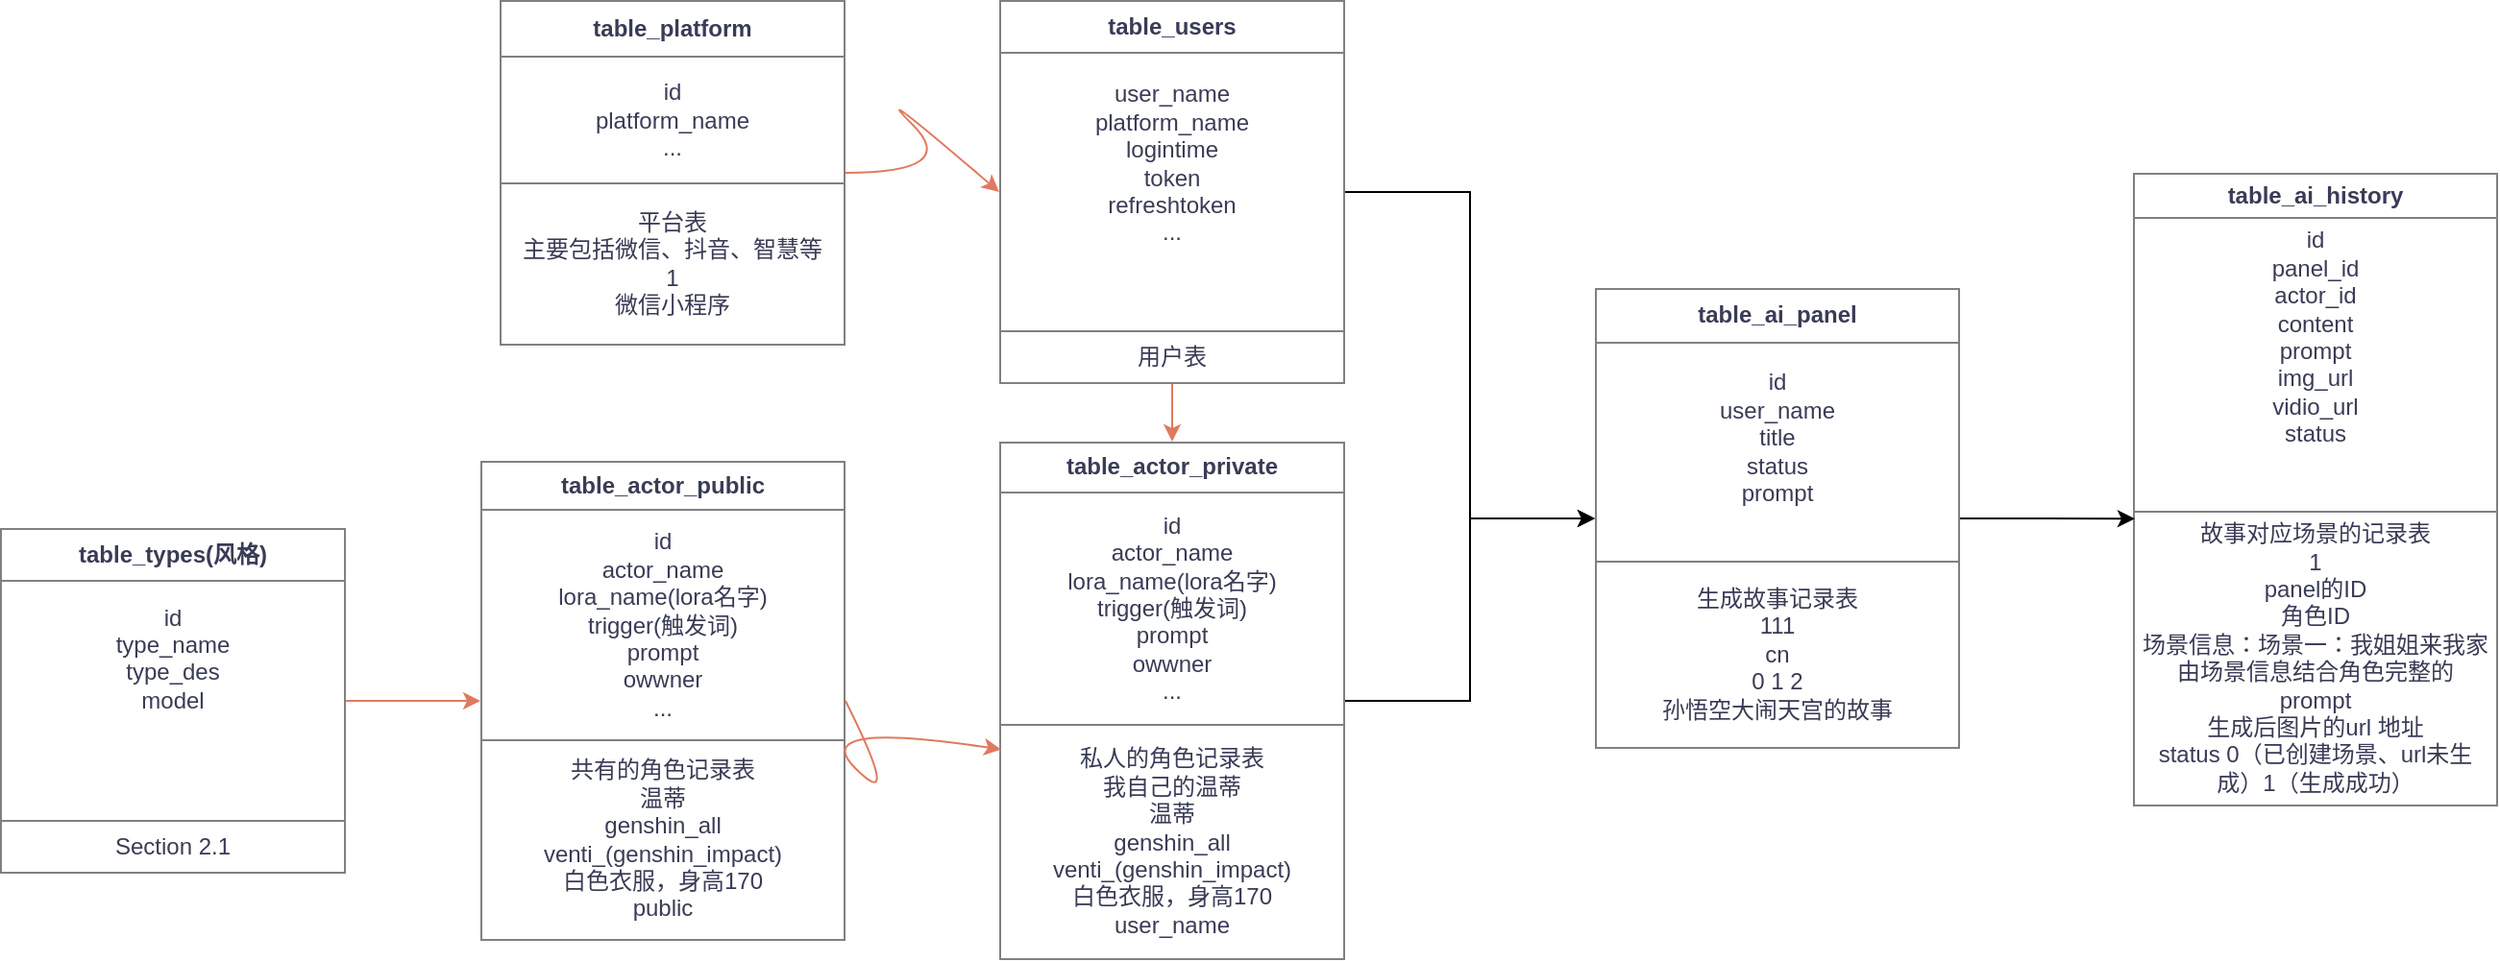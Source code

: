 <mxfile version="24.0.5" type="github">
  <diagram name="第 1 页" id="kEREAS5xbuJRFNQJh-bj">
    <mxGraphModel dx="2069" dy="1890" grid="1" gridSize="10" guides="1" tooltips="1" connect="1" arrows="1" fold="1" page="1" pageScale="1" pageWidth="827" pageHeight="1169" math="0" shadow="0">
      <root>
        <mxCell id="0" />
        <mxCell id="1" parent="0" />
        <mxCell id="bsvykFmOQFcWDI7GCm3E-14" value="&lt;table border=&quot;1&quot; width=&quot;100%&quot; height=&quot;100%&quot; cellpadding=&quot;4&quot; style=&quot;width:100%;height:100%;border-collapse:collapse;&quot;&gt;&lt;tbody&gt;&lt;tr&gt;&lt;th align=&quot;center&quot;&gt;table_actor_public&lt;/th&gt;&lt;/tr&gt;&lt;tr&gt;&lt;td align=&quot;center&quot;&gt;id&lt;br&gt;actor_name&lt;br&gt;lora_name(lora名字)&lt;br&gt;trigger(触发词)&lt;br&gt;prompt&lt;br&gt;owwner&lt;br&gt;...&lt;/td&gt;&lt;/tr&gt;&lt;tr&gt;&lt;td align=&quot;center&quot;&gt;共有的角色记录表&lt;br&gt;温蒂&lt;br&gt;genshin_all&lt;br&gt;venti_(genshin_impact)&lt;br&gt;白色衣服，身高170&lt;br&gt;public&lt;/td&gt;&lt;/tr&gt;&lt;/tbody&gt;&lt;/table&gt;" style="text;html=1;whiteSpace=wrap;strokeColor=none;fillColor=none;overflow=fill;fontColor=#393C56;" parent="1" vertex="1">
          <mxGeometry x="130" y="100" width="190" height="250" as="geometry" />
        </mxCell>
        <mxCell id="Gut0dYv-78fIAwrK3Q4J-2" style="edgeStyle=orthogonalEdgeStyle;rounded=0;orthogonalLoop=1;jettySize=auto;html=1;exitX=1;exitY=0.5;exitDx=0;exitDy=0;entryX=0;entryY=0.5;entryDx=0;entryDy=0;" edge="1" parent="1" source="bsvykFmOQFcWDI7GCm3E-15" target="bsvykFmOQFcWDI7GCm3E-23">
          <mxGeometry relative="1" as="geometry" />
        </mxCell>
        <mxCell id="bsvykFmOQFcWDI7GCm3E-15" value="&lt;table border=&quot;1&quot; width=&quot;100%&quot; height=&quot;100%&quot; cellpadding=&quot;4&quot; style=&quot;width:100%;height:100%;border-collapse:collapse;&quot;&gt;&lt;tbody&gt;&lt;tr&gt;&lt;th align=&quot;center&quot;&gt;table_actor_private&lt;/th&gt;&lt;/tr&gt;&lt;tr&gt;&lt;td align=&quot;center&quot;&gt;id&lt;br&gt;actor_name&lt;br&gt;lora_name(lora名字)&lt;br&gt;trigger(触发词)&lt;br&gt;prompt&lt;br&gt;owwner&lt;br&gt;...&lt;/td&gt;&lt;/tr&gt;&lt;tr&gt;&lt;td align=&quot;center&quot;&gt;私人的角色记录表&lt;br&gt;我自己的温蒂&lt;br&gt;温蒂&lt;br&gt;genshin_all&lt;br&gt;venti_(genshin_impact)&lt;br&gt;白色衣服，身高170&lt;br&gt;user_name&lt;br&gt;&lt;/td&gt;&lt;/tr&gt;&lt;/tbody&gt;&lt;/table&gt;" style="text;html=1;whiteSpace=wrap;strokeColor=none;fillColor=none;overflow=fill;fontColor=#393C56;" parent="1" vertex="1">
          <mxGeometry x="400" y="90" width="180" height="270" as="geometry" />
        </mxCell>
        <mxCell id="bsvykFmOQFcWDI7GCm3E-25" value="" style="edgeStyle=orthogonalEdgeStyle;rounded=0;orthogonalLoop=1;jettySize=auto;html=1;strokeColor=#E07A5F;fontColor=#393C56;fillColor=#F2CC8F;" parent="1" source="bsvykFmOQFcWDI7GCm3E-16" target="bsvykFmOQFcWDI7GCm3E-14" edge="1">
          <mxGeometry relative="1" as="geometry" />
        </mxCell>
        <mxCell id="bsvykFmOQFcWDI7GCm3E-16" value="&lt;table border=&quot;1&quot; width=&quot;100%&quot; height=&quot;100%&quot; cellpadding=&quot;4&quot; style=&quot;width:100%;height:100%;border-collapse:collapse;&quot;&gt;&lt;tbody&gt;&lt;tr&gt;&lt;th align=&quot;center&quot;&gt;table_types(风格)&lt;/th&gt;&lt;/tr&gt;&lt;tr&gt;&lt;td align=&quot;center&quot;&gt;id&lt;br&gt;type_name&lt;br&gt;type_des&lt;br&gt;model&lt;br&gt;&lt;br&gt;&lt;br&gt;&lt;br&gt;&lt;/td&gt;&lt;/tr&gt;&lt;tr&gt;&lt;td align=&quot;center&quot;&gt;Section 2.1&lt;br&gt;&lt;/td&gt;&lt;/tr&gt;&lt;/tbody&gt;&lt;/table&gt;" style="text;html=1;whiteSpace=wrap;strokeColor=none;fillColor=none;overflow=fill;fontColor=#393C56;" parent="1" vertex="1">
          <mxGeometry x="-120" y="135" width="180" height="180" as="geometry" />
        </mxCell>
        <mxCell id="bsvykFmOQFcWDI7GCm3E-24" value="" style="edgeStyle=orthogonalEdgeStyle;rounded=0;orthogonalLoop=1;jettySize=auto;html=1;strokeColor=#E07A5F;fontColor=#393C56;fillColor=#F2CC8F;" parent="1" source="bsvykFmOQFcWDI7GCm3E-17" target="bsvykFmOQFcWDI7GCm3E-15" edge="1">
          <mxGeometry relative="1" as="geometry" />
        </mxCell>
        <mxCell id="Gut0dYv-78fIAwrK3Q4J-1" style="edgeStyle=orthogonalEdgeStyle;rounded=0;orthogonalLoop=1;jettySize=auto;html=1;exitX=1;exitY=0.5;exitDx=0;exitDy=0;entryX=0;entryY=0.5;entryDx=0;entryDy=0;" edge="1" parent="1" source="bsvykFmOQFcWDI7GCm3E-17" target="bsvykFmOQFcWDI7GCm3E-23">
          <mxGeometry relative="1" as="geometry" />
        </mxCell>
        <mxCell id="bsvykFmOQFcWDI7GCm3E-17" value="&lt;table border=&quot;1&quot; width=&quot;100%&quot; height=&quot;100%&quot; cellpadding=&quot;4&quot; style=&quot;width:100%;height:100%;border-collapse:collapse;&quot;&gt;&lt;tbody&gt;&lt;tr&gt;&lt;th align=&quot;center&quot;&gt;table_users&lt;/th&gt;&lt;/tr&gt;&lt;tr&gt;&lt;td align=&quot;center&quot;&gt;user_name&lt;br&gt;platform_name&lt;br&gt;logintime&lt;br&gt;token&lt;br&gt;refreshtoken&lt;br&gt;...&lt;br&gt;&lt;br&gt;&lt;br&gt;&lt;/td&gt;&lt;/tr&gt;&lt;tr&gt;&lt;td align=&quot;center&quot;&gt;用户表&lt;br&gt;&lt;/td&gt;&lt;/tr&gt;&lt;/tbody&gt;&lt;/table&gt;" style="text;html=1;whiteSpace=wrap;strokeColor=none;fillColor=none;overflow=fill;fontColor=#393C56;" parent="1" vertex="1">
          <mxGeometry x="400" y="-140" width="180" height="200" as="geometry" />
        </mxCell>
        <mxCell id="bsvykFmOQFcWDI7GCm3E-19" value="&lt;table border=&quot;1&quot; width=&quot;100%&quot; height=&quot;100%&quot; cellpadding=&quot;4&quot; style=&quot;width:100%;height:100%;border-collapse:collapse;&quot;&gt;&lt;tbody&gt;&lt;tr&gt;&lt;th align=&quot;center&quot;&gt;table_platform&lt;/th&gt;&lt;/tr&gt;&lt;tr&gt;&lt;td align=&quot;center&quot;&gt;id&lt;br&gt;platform_name&lt;br&gt;...&lt;/td&gt;&lt;/tr&gt;&lt;tr&gt;&lt;td align=&quot;center&quot;&gt;平台表&lt;br&gt;主要包括微信、抖音、智慧等&lt;br&gt;1&lt;br&gt;微信小程序&lt;/td&gt;&lt;/tr&gt;&lt;/tbody&gt;&lt;/table&gt;" style="text;html=1;whiteSpace=wrap;strokeColor=none;fillColor=none;overflow=fill;fontColor=#393C56;" parent="1" vertex="1">
          <mxGeometry x="140" y="-140" width="180" height="180" as="geometry" />
        </mxCell>
        <mxCell id="bsvykFmOQFcWDI7GCm3E-20" value="" style="curved=1;endArrow=classic;html=1;rounded=0;strokeColor=#E07A5F;fontColor=#393C56;fillColor=#F2CC8F;entryX=0;entryY=0.5;entryDx=0;entryDy=0;exitX=1;exitY=0.5;exitDx=0;exitDy=0;" parent="1" source="bsvykFmOQFcWDI7GCm3E-19" target="bsvykFmOQFcWDI7GCm3E-17" edge="1">
          <mxGeometry width="50" height="50" relative="1" as="geometry">
            <mxPoint x="330" y="-50" as="sourcePoint" />
            <mxPoint x="380" y="-100" as="targetPoint" />
            <Array as="points">
              <mxPoint x="380" y="-50" />
              <mxPoint x="330" y="-100" />
            </Array>
          </mxGeometry>
        </mxCell>
        <mxCell id="bsvykFmOQFcWDI7GCm3E-21" value="" style="curved=1;endArrow=classic;html=1;rounded=0;strokeColor=#E07A5F;fontColor=#393C56;fillColor=#F2CC8F;entryX=0.006;entryY=0.594;entryDx=0;entryDy=0;exitX=1;exitY=0.5;exitDx=0;exitDy=0;entryPerimeter=0;" parent="1" source="bsvykFmOQFcWDI7GCm3E-14" target="bsvykFmOQFcWDI7GCm3E-15" edge="1">
          <mxGeometry width="50" height="50" relative="1" as="geometry">
            <mxPoint x="290" y="285" as="sourcePoint" />
            <mxPoint x="420" y="275" as="targetPoint" />
            <Array as="points">
              <mxPoint x="350" y="285" />
              <mxPoint x="300" y="235" />
            </Array>
          </mxGeometry>
        </mxCell>
        <mxCell id="bsvykFmOQFcWDI7GCm3E-23" value="&lt;table border=&quot;1&quot; width=&quot;100%&quot; height=&quot;100%&quot; cellpadding=&quot;4&quot; style=&quot;width:100%;height:100%;border-collapse:collapse;&quot;&gt;&lt;tbody&gt;&lt;tr&gt;&lt;th align=&quot;center&quot;&gt;table_ai_panel&lt;/th&gt;&lt;/tr&gt;&lt;tr&gt;&lt;td align=&quot;center&quot;&gt;id&lt;br&gt;user_name&lt;br&gt;title&lt;br&gt;status&lt;br&gt;prompt&lt;br&gt;&lt;br&gt;&lt;/td&gt;&lt;/tr&gt;&lt;tr&gt;&lt;td align=&quot;center&quot;&gt;生成故事记录表&lt;br&gt;111&lt;br&gt;cn&lt;br&gt;0 1 2&lt;br&gt;孙悟空大闹天宫的故事&lt;br&gt;&lt;/td&gt;&lt;/tr&gt;&lt;/tbody&gt;&lt;/table&gt;" style="text;html=1;whiteSpace=wrap;strokeColor=none;fillColor=none;overflow=fill;fontColor=#393C56;" parent="1" vertex="1">
          <mxGeometry x="710" y="10" width="190" height="240" as="geometry" />
        </mxCell>
        <mxCell id="Gut0dYv-78fIAwrK3Q4J-3" value="&lt;table border=&quot;1&quot; width=&quot;100%&quot; height=&quot;100%&quot; cellpadding=&quot;4&quot; style=&quot;width:100%;height:100%;border-collapse:collapse;&quot;&gt;&lt;tbody&gt;&lt;tr&gt;&lt;th align=&quot;center&quot;&gt;table_ai_history&lt;/th&gt;&lt;/tr&gt;&lt;tr&gt;&lt;td align=&quot;center&quot;&gt;id&lt;br&gt;panel_id&lt;br&gt;actor_id&lt;br&gt;content&lt;br&gt;prompt&lt;br&gt;img_url&lt;br&gt;vidio_url&lt;br&gt;status&lt;br&gt;&lt;br&gt;&lt;br&gt;&lt;/td&gt;&lt;/tr&gt;&lt;tr&gt;&lt;td align=&quot;center&quot;&gt;故事对应场景的记录表&lt;br&gt;1&lt;br&gt;panel的ID&lt;br&gt;角色ID&lt;br&gt;场景信息：场景一：我姐姐来我家&lt;br&gt;由场景信息结合角色完整的prompt&lt;br&gt;生成后图片的url 地址&lt;br&gt;status 0（已创建场景、url未生成）1（生成成功）&lt;/td&gt;&lt;/tr&gt;&lt;/tbody&gt;&lt;/table&gt;" style="text;html=1;whiteSpace=wrap;strokeColor=none;fillColor=none;overflow=fill;fontColor=#393C56;" vertex="1" parent="1">
          <mxGeometry x="990" y="-50" width="190" height="330" as="geometry" />
        </mxCell>
        <mxCell id="Gut0dYv-78fIAwrK3Q4J-4" style="edgeStyle=orthogonalEdgeStyle;rounded=0;orthogonalLoop=1;jettySize=auto;html=1;exitX=1;exitY=0.5;exitDx=0;exitDy=0;entryX=0.005;entryY=0.546;entryDx=0;entryDy=0;entryPerimeter=0;" edge="1" parent="1" source="bsvykFmOQFcWDI7GCm3E-23" target="Gut0dYv-78fIAwrK3Q4J-3">
          <mxGeometry relative="1" as="geometry" />
        </mxCell>
      </root>
    </mxGraphModel>
  </diagram>
</mxfile>
